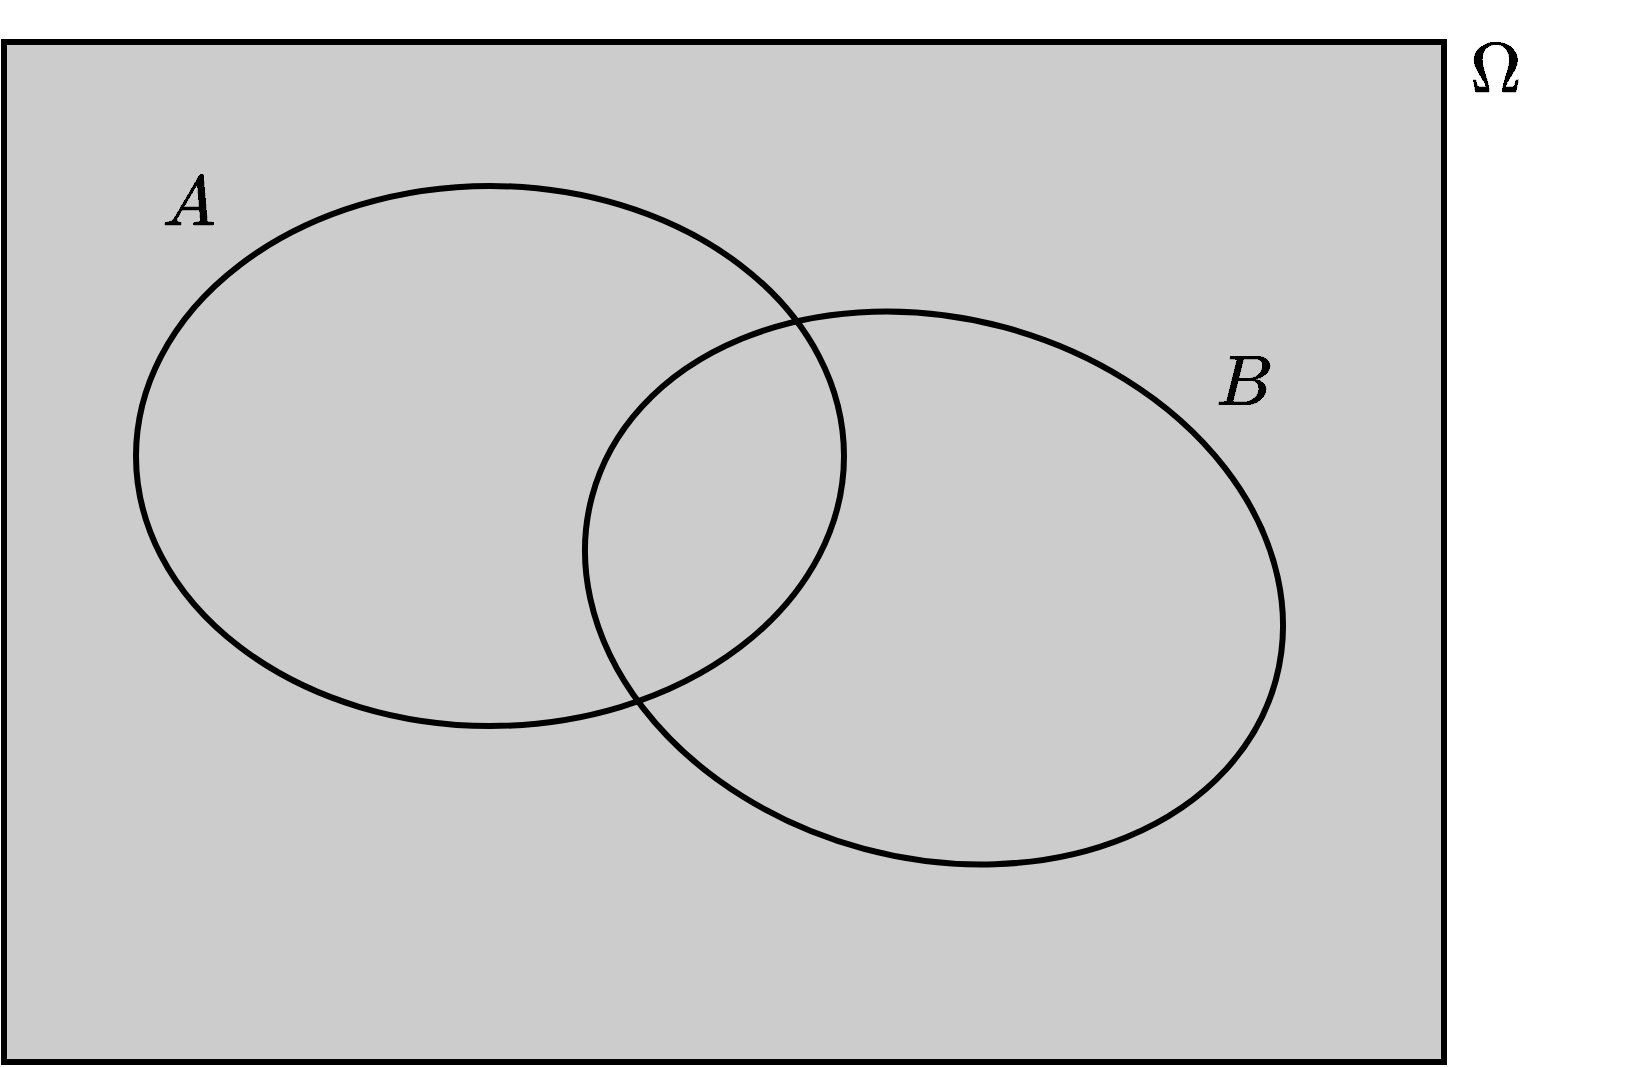 <mxfile version="24.1.0" type="device">
  <diagram name="Página-1" id="E-DP9fMv0TR5NF7smadX">
    <mxGraphModel dx="1041" dy="725" grid="1" gridSize="6" guides="1" tooltips="1" connect="1" arrows="1" fold="1" page="1" pageScale="1" pageWidth="800" pageHeight="550" math="1" shadow="0">
      <root>
        <mxCell id="0" />
        <mxCell id="1" parent="0" />
        <mxCell id="3qVgdPwwvXnHS_knHwvc-2" value="" style="rounded=0;whiteSpace=wrap;html=1;fillColor=#CCCCCC;strokeWidth=3;" vertex="1" parent="1">
          <mxGeometry x="24" y="24" width="720" height="510" as="geometry" />
        </mxCell>
        <mxCell id="3qVgdPwwvXnHS_knHwvc-3" value="\(\Omega\)" style="text;html=1;align=center;verticalAlign=middle;whiteSpace=wrap;rounded=0;fontSize=30;" vertex="1" parent="1">
          <mxGeometry x="740" y="24" width="60" height="30" as="geometry" />
        </mxCell>
        <mxCell id="3qVgdPwwvXnHS_knHwvc-4" value="" style="ellipse;whiteSpace=wrap;html=1;fillColor=none;strokeWidth=3;shadow=0;" vertex="1" parent="1">
          <mxGeometry x="90" y="96" width="354" height="270" as="geometry" />
        </mxCell>
        <mxCell id="3qVgdPwwvXnHS_knHwvc-5" value="\(A\)" style="text;html=1;align=center;verticalAlign=middle;whiteSpace=wrap;rounded=0;fontSize=30;" vertex="1" parent="1">
          <mxGeometry x="86" y="90" width="60" height="30" as="geometry" />
        </mxCell>
        <mxCell id="3qVgdPwwvXnHS_knHwvc-6" value="" style="ellipse;whiteSpace=wrap;html=1;rotation=15;gradientColor=none;fillColor=none;strokeWidth=3;shadow=0;" vertex="1" parent="1">
          <mxGeometry x="312" y="162" width="354" height="270" as="geometry" />
        </mxCell>
        <mxCell id="3qVgdPwwvXnHS_knHwvc-8" value="\(B\)" style="text;html=1;align=center;verticalAlign=middle;whiteSpace=wrap;rounded=0;fontSize=30;" vertex="1" parent="1">
          <mxGeometry x="614" y="180" width="60" height="30" as="geometry" />
        </mxCell>
      </root>
    </mxGraphModel>
  </diagram>
</mxfile>
